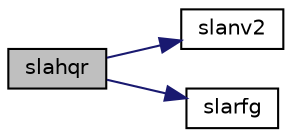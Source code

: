 digraph "slahqr"
{
 // LATEX_PDF_SIZE
  edge [fontname="Helvetica",fontsize="10",labelfontname="Helvetica",labelfontsize="10"];
  node [fontname="Helvetica",fontsize="10",shape=record];
  rankdir="LR";
  Node1 [label="slahqr",height=0.2,width=0.4,color="black", fillcolor="grey75", style="filled", fontcolor="black",tooltip="SLAHQR computes the eigenvalues and Schur factorization of an upper Hessenberg matrix,..."];
  Node1 -> Node2 [color="midnightblue",fontsize="10",style="solid",fontname="Helvetica"];
  Node2 [label="slanv2",height=0.2,width=0.4,color="black", fillcolor="white", style="filled",URL="$slanv2_8f.html#a31a29740ba96fbae6b06e92a929e864e",tooltip="SLANV2 computes the Schur factorization of a real 2-by-2 nonsymmetric matrix in standard form."];
  Node1 -> Node3 [color="midnightblue",fontsize="10",style="solid",fontname="Helvetica"];
  Node3 [label="slarfg",height=0.2,width=0.4,color="black", fillcolor="white", style="filled",URL="$slarfg_8f.html#a1c10a1adfa35b2d5ea15e801287a6a38",tooltip="SLARFG generates an elementary reflector (Householder matrix)."];
}
